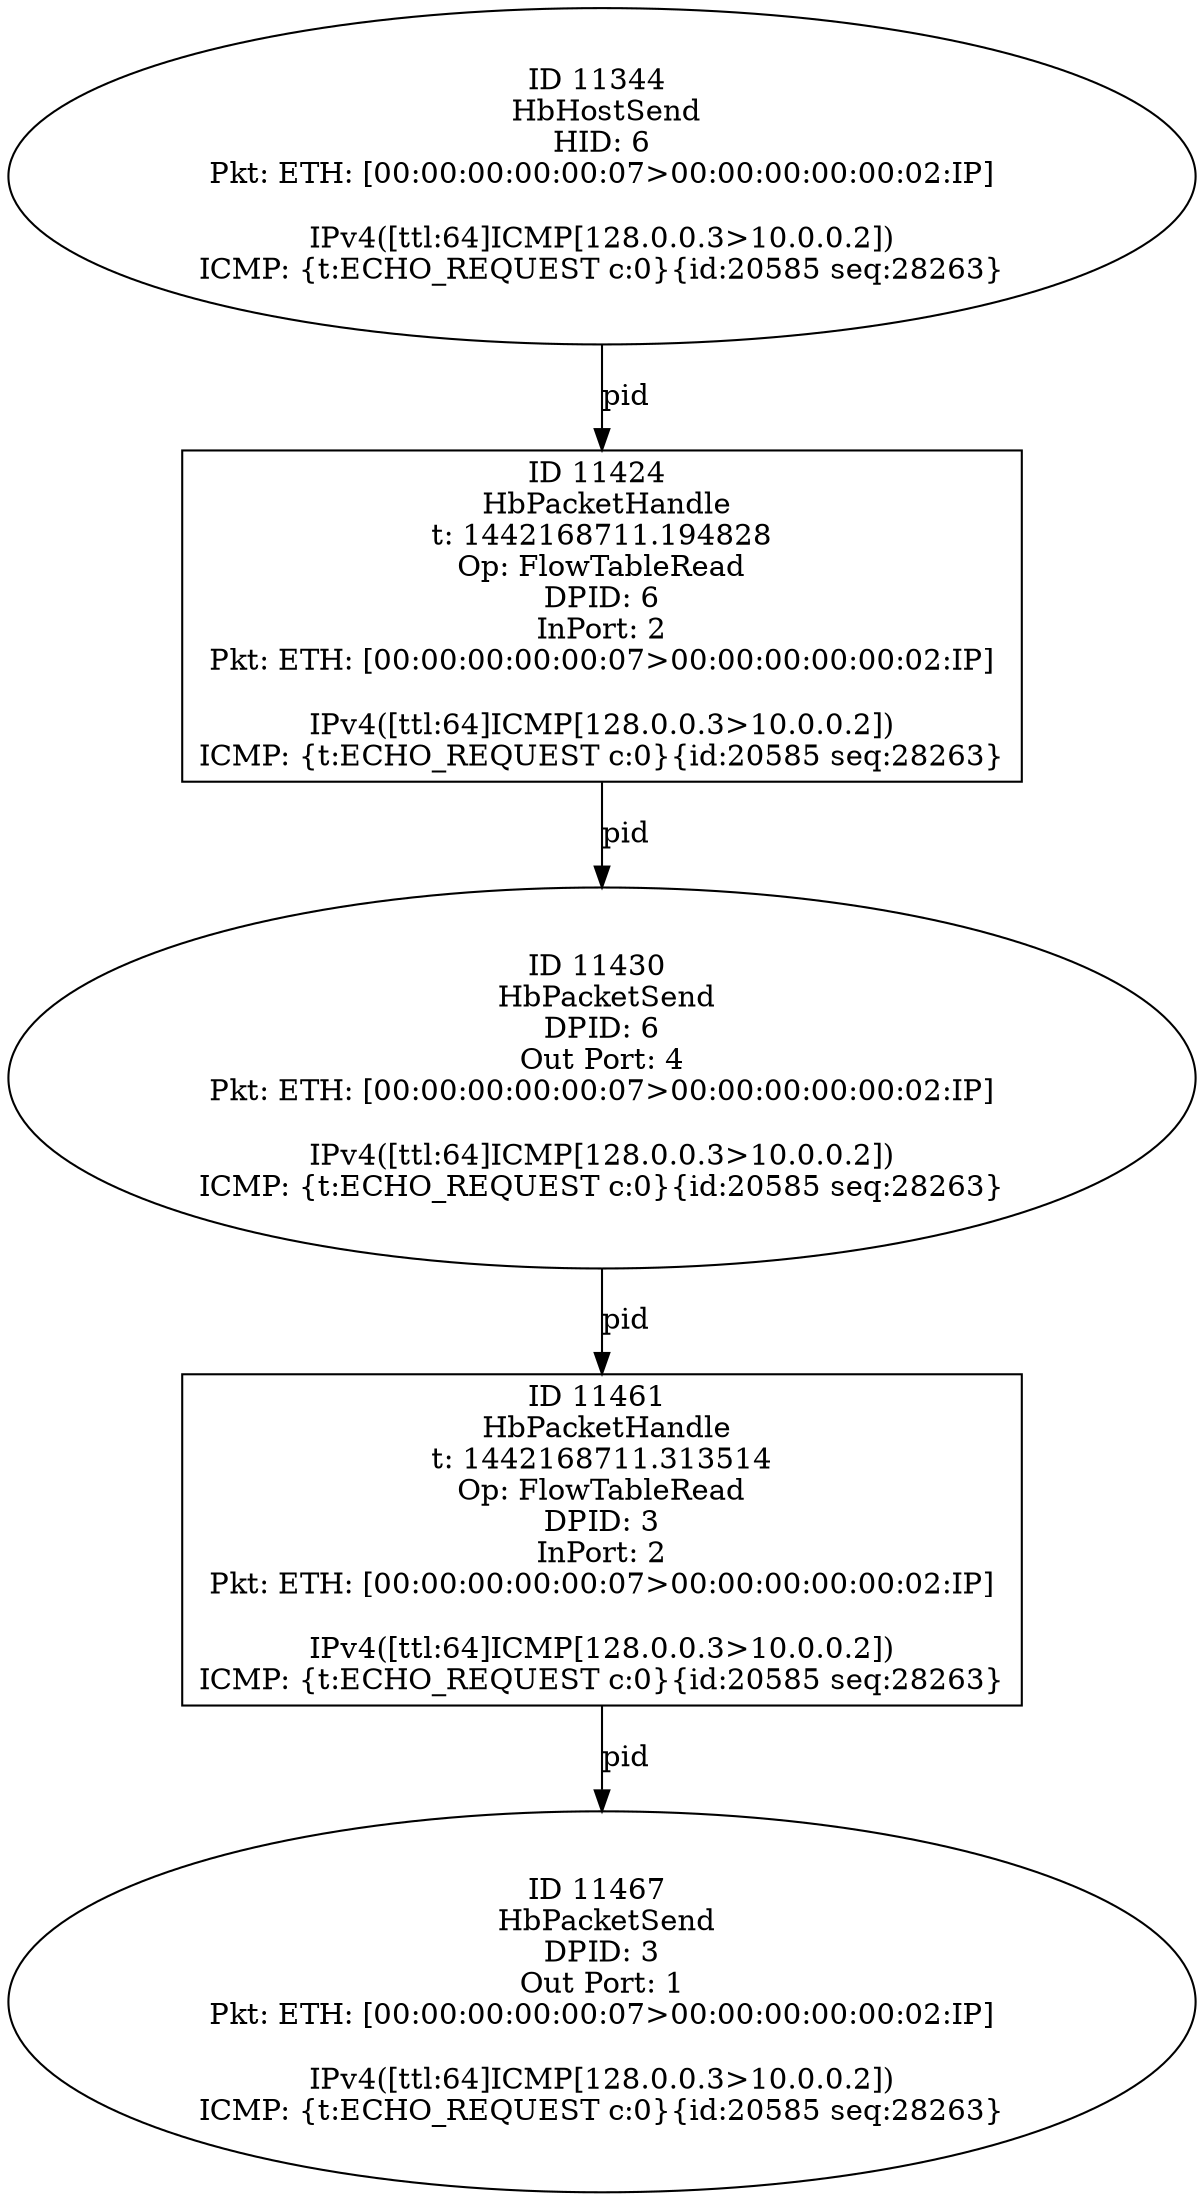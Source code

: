strict digraph G {
11344 [shape=oval, event=<hb_events.HbHostSend object at 0x109334690>, label="ID 11344 
 HbHostSend
HID: 6
Pkt: ETH: [00:00:00:00:00:07>00:00:00:00:00:02:IP]

IPv4([ttl:64]ICMP[128.0.0.3>10.0.0.2])
ICMP: {t:ECHO_REQUEST c:0}{id:20585 seq:28263}"];
11424 [shape=box, event=<hb_events.HbPacketHandle object at 0x10937dc10>, label="ID 11424 
 HbPacketHandle
t: 1442168711.194828
Op: FlowTableRead
DPID: 6
InPort: 2
Pkt: ETH: [00:00:00:00:00:07>00:00:00:00:00:02:IP]

IPv4([ttl:64]ICMP[128.0.0.3>10.0.0.2])
ICMP: {t:ECHO_REQUEST c:0}{id:20585 seq:28263}"];
11467 [shape=oval, event=<hb_events.HbPacketSend object at 0x10939fbd0>, label="ID 11467 
 HbPacketSend
DPID: 3
Out Port: 1
Pkt: ETH: [00:00:00:00:00:07>00:00:00:00:00:02:IP]

IPv4([ttl:64]ICMP[128.0.0.3>10.0.0.2])
ICMP: {t:ECHO_REQUEST c:0}{id:20585 seq:28263}"];
11461 [shape=box, event=<hb_events.HbPacketHandle object at 0x109399d10>, label="ID 11461 
 HbPacketHandle
t: 1442168711.313514
Op: FlowTableRead
DPID: 3
InPort: 2
Pkt: ETH: [00:00:00:00:00:07>00:00:00:00:00:02:IP]

IPv4([ttl:64]ICMP[128.0.0.3>10.0.0.2])
ICMP: {t:ECHO_REQUEST c:0}{id:20585 seq:28263}"];
11430 [shape=oval, event=<hb_events.HbPacketSend object at 0x10937d390>, label="ID 11430 
 HbPacketSend
DPID: 6
Out Port: 4
Pkt: ETH: [00:00:00:00:00:07>00:00:00:00:00:02:IP]

IPv4([ttl:64]ICMP[128.0.0.3>10.0.0.2])
ICMP: {t:ECHO_REQUEST c:0}{id:20585 seq:28263}"];
11344 -> 11424  [rel=pid, label=pid];
11424 -> 11430  [rel=pid, label=pid];
11461 -> 11467  [rel=pid, label=pid];
11430 -> 11461  [rel=pid, label=pid];
}
